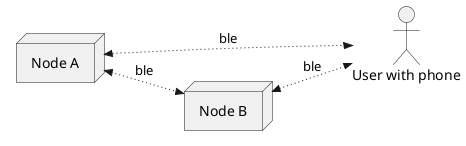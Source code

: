 @startuml
left to right direction

actor "User with phone" as user

node "Node A" as NodeA

node "Node B" as NodeB

NodeA <<~~>> NodeB : "ble"
NodeA <<~~>> user : "ble"
NodeB <<~~>> user : "ble"

@enduml